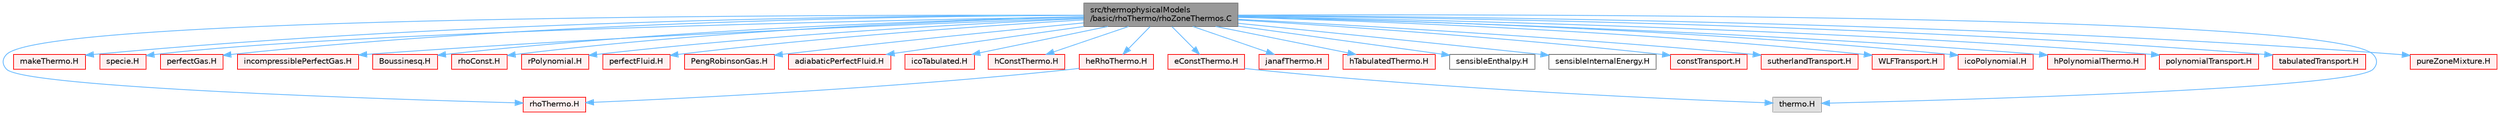 digraph "src/thermophysicalModels/basic/rhoThermo/rhoZoneThermos.C"
{
 // LATEX_PDF_SIZE
  bgcolor="transparent";
  edge [fontname=Helvetica,fontsize=10,labelfontname=Helvetica,labelfontsize=10];
  node [fontname=Helvetica,fontsize=10,shape=box,height=0.2,width=0.4];
  Node1 [id="Node000001",label="src/thermophysicalModels\l/basic/rhoThermo/rhoZoneThermos.C",height=0.2,width=0.4,color="gray40", fillcolor="grey60", style="filled", fontcolor="black",tooltip=" "];
  Node1 -> Node2 [id="edge1_Node000001_Node000002",color="steelblue1",style="solid",tooltip=" "];
  Node2 [id="Node000002",label="rhoThermo.H",height=0.2,width=0.4,color="red", fillcolor="#FFF0F0", style="filled",URL="$rhoThermo_8H.html",tooltip=" "];
  Node1 -> Node384 [id="edge2_Node000001_Node000384",color="steelblue1",style="solid",tooltip=" "];
  Node384 [id="Node000384",label="makeThermo.H",height=0.2,width=0.4,color="red", fillcolor="#FFF0F0", style="filled",URL="$makeThermo_8H.html",tooltip="Macros for creating basic fluid thermo packages."];
  Node1 -> Node386 [id="edge3_Node000001_Node000386",color="steelblue1",style="solid",tooltip=" "];
  Node386 [id="Node000386",label="specie.H",height=0.2,width=0.4,color="red", fillcolor="#FFF0F0", style="filled",URL="$specie_8H.html",tooltip=" "];
  Node1 -> Node389 [id="edge4_Node000001_Node000389",color="steelblue1",style="solid",tooltip=" "];
  Node389 [id="Node000389",label="perfectGas.H",height=0.2,width=0.4,color="red", fillcolor="#FFF0F0", style="filled",URL="$perfectGas_8H.html",tooltip=" "];
  Node1 -> Node391 [id="edge5_Node000001_Node000391",color="steelblue1",style="solid",tooltip=" "];
  Node391 [id="Node000391",label="incompressiblePerfectGas.H",height=0.2,width=0.4,color="red", fillcolor="#FFF0F0", style="filled",URL="$incompressiblePerfectGas_8H.html",tooltip=" "];
  Node1 -> Node393 [id="edge6_Node000001_Node000393",color="steelblue1",style="solid",tooltip=" "];
  Node393 [id="Node000393",label="Boussinesq.H",height=0.2,width=0.4,color="red", fillcolor="#FFF0F0", style="filled",URL="$Boussinesq_8H.html",tooltip=" "];
  Node1 -> Node395 [id="edge7_Node000001_Node000395",color="steelblue1",style="solid",tooltip=" "];
  Node395 [id="Node000395",label="rhoConst.H",height=0.2,width=0.4,color="red", fillcolor="#FFF0F0", style="filled",URL="$rhoConst_8H.html",tooltip=" "];
  Node1 -> Node397 [id="edge8_Node000001_Node000397",color="steelblue1",style="solid",tooltip=" "];
  Node397 [id="Node000397",label="rPolynomial.H",height=0.2,width=0.4,color="red", fillcolor="#FFF0F0", style="filled",URL="$rPolynomial_8H.html",tooltip=" "];
  Node1 -> Node399 [id="edge9_Node000001_Node000399",color="steelblue1",style="solid",tooltip=" "];
  Node399 [id="Node000399",label="perfectFluid.H",height=0.2,width=0.4,color="red", fillcolor="#FFF0F0", style="filled",URL="$perfectFluid_8H.html",tooltip=" "];
  Node1 -> Node401 [id="edge10_Node000001_Node000401",color="steelblue1",style="solid",tooltip=" "];
  Node401 [id="Node000401",label="PengRobinsonGas.H",height=0.2,width=0.4,color="red", fillcolor="#FFF0F0", style="filled",URL="$PengRobinsonGas_8H.html",tooltip=" "];
  Node1 -> Node404 [id="edge11_Node000001_Node000404",color="steelblue1",style="solid",tooltip=" "];
  Node404 [id="Node000404",label="adiabaticPerfectFluid.H",height=0.2,width=0.4,color="red", fillcolor="#FFF0F0", style="filled",URL="$adiabaticPerfectFluid_8H.html",tooltip=" "];
  Node1 -> Node406 [id="edge12_Node000001_Node000406",color="steelblue1",style="solid",tooltip=" "];
  Node406 [id="Node000406",label="icoTabulated.H",height=0.2,width=0.4,color="red", fillcolor="#FFF0F0", style="filled",URL="$icoTabulated_8H.html",tooltip=" "];
  Node1 -> Node409 [id="edge13_Node000001_Node000409",color="steelblue1",style="solid",tooltip=" "];
  Node409 [id="Node000409",label="hConstThermo.H",height=0.2,width=0.4,color="red", fillcolor="#FFF0F0", style="filled",URL="$hConstThermo_8H.html",tooltip=" "];
  Node1 -> Node412 [id="edge14_Node000001_Node000412",color="steelblue1",style="solid",tooltip=" "];
  Node412 [id="Node000412",label="eConstThermo.H",height=0.2,width=0.4,color="red", fillcolor="#FFF0F0", style="filled",URL="$eConstThermo_8H.html",tooltip=" "];
  Node412 -> Node413 [id="edge15_Node000412_Node000413",color="steelblue1",style="solid",tooltip=" "];
  Node413 [id="Node000413",label="thermo.H",height=0.2,width=0.4,color="grey60", fillcolor="#E0E0E0", style="filled",tooltip=" "];
  Node1 -> Node416 [id="edge16_Node000001_Node000416",color="steelblue1",style="solid",tooltip=" "];
  Node416 [id="Node000416",label="janafThermo.H",height=0.2,width=0.4,color="red", fillcolor="#FFF0F0", style="filled",URL="$janafThermo_8H.html",tooltip=" "];
  Node1 -> Node418 [id="edge17_Node000001_Node000418",color="steelblue1",style="solid",tooltip=" "];
  Node418 [id="Node000418",label="hTabulatedThermo.H",height=0.2,width=0.4,color="red", fillcolor="#FFF0F0", style="filled",URL="$hTabulatedThermo_8H.html",tooltip=" "];
  Node1 -> Node421 [id="edge18_Node000001_Node000421",color="steelblue1",style="solid",tooltip=" "];
  Node421 [id="Node000421",label="sensibleEnthalpy.H",height=0.2,width=0.4,color="grey40", fillcolor="white", style="filled",URL="$sensibleEnthalpy_8H.html",tooltip=" "];
  Node1 -> Node422 [id="edge19_Node000001_Node000422",color="steelblue1",style="solid",tooltip=" "];
  Node422 [id="Node000422",label="sensibleInternalEnergy.H",height=0.2,width=0.4,color="grey40", fillcolor="white", style="filled",URL="$sensibleInternalEnergy_8H.html",tooltip=" "];
  Node1 -> Node413 [id="edge20_Node000001_Node000413",color="steelblue1",style="solid",tooltip=" "];
  Node1 -> Node423 [id="edge21_Node000001_Node000423",color="steelblue1",style="solid",tooltip=" "];
  Node423 [id="Node000423",label="constTransport.H",height=0.2,width=0.4,color="red", fillcolor="#FFF0F0", style="filled",URL="$constTransport_8H.html",tooltip=" "];
  Node1 -> Node425 [id="edge22_Node000001_Node000425",color="steelblue1",style="solid",tooltip=" "];
  Node425 [id="Node000425",label="sutherlandTransport.H",height=0.2,width=0.4,color="red", fillcolor="#FFF0F0", style="filled",URL="$sutherlandTransport_8H.html",tooltip=" "];
  Node1 -> Node427 [id="edge23_Node000001_Node000427",color="steelblue1",style="solid",tooltip=" "];
  Node427 [id="Node000427",label="WLFTransport.H",height=0.2,width=0.4,color="red", fillcolor="#FFF0F0", style="filled",URL="$WLFTransport_8H.html",tooltip=" "];
  Node1 -> Node429 [id="edge24_Node000001_Node000429",color="steelblue1",style="solid",tooltip=" "];
  Node429 [id="Node000429",label="icoPolynomial.H",height=0.2,width=0.4,color="red", fillcolor="#FFF0F0", style="filled",URL="$icoPolynomial_8H.html",tooltip=" "];
  Node1 -> Node432 [id="edge25_Node000001_Node000432",color="steelblue1",style="solid",tooltip=" "];
  Node432 [id="Node000432",label="hPolynomialThermo.H",height=0.2,width=0.4,color="red", fillcolor="#FFF0F0", style="filled",URL="$hPolynomialThermo_8H.html",tooltip=" "];
  Node1 -> Node434 [id="edge26_Node000001_Node000434",color="steelblue1",style="solid",tooltip=" "];
  Node434 [id="Node000434",label="polynomialTransport.H",height=0.2,width=0.4,color="red", fillcolor="#FFF0F0", style="filled",URL="$polynomialTransport_8H.html",tooltip=" "];
  Node1 -> Node436 [id="edge27_Node000001_Node000436",color="steelblue1",style="solid",tooltip=" "];
  Node436 [id="Node000436",label="tabulatedTransport.H",height=0.2,width=0.4,color="red", fillcolor="#FFF0F0", style="filled",URL="$tabulatedTransport_8H.html",tooltip=" "];
  Node1 -> Node438 [id="edge28_Node000001_Node000438",color="steelblue1",style="solid",tooltip=" "];
  Node438 [id="Node000438",label="heRhoThermo.H",height=0.2,width=0.4,color="red", fillcolor="#FFF0F0", style="filled",URL="$heRhoThermo_8H.html",tooltip=" "];
  Node438 -> Node2 [id="edge29_Node000438_Node000002",color="steelblue1",style="solid",tooltip=" "];
  Node1 -> Node441 [id="edge30_Node000001_Node000441",color="steelblue1",style="solid",tooltip=" "];
  Node441 [id="Node000441",label="pureZoneMixture.H",height=0.2,width=0.4,color="red", fillcolor="#FFF0F0", style="filled",URL="$pureZoneMixture_8H.html",tooltip=" "];
}
